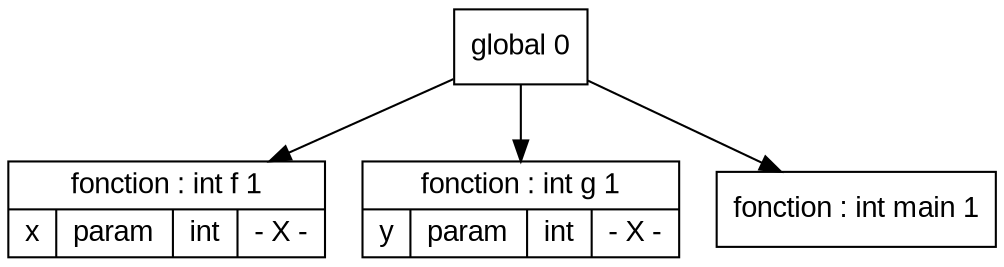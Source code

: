 digraph "tds"{

	node [fontname="Arial"];

	N1 [shape=record label="{ fonction : int f 1
	| { x | param | int | - X - }
	}"];

	N2 [shape=record label="{ fonction : int g 1
	| { y | param | int | - X - }
	}"];

	N3 [shape=record label="{ fonction : int main 1
	}"];

	N0 [shape=record label="{ global 0
	}"];


	N0 -> N1; 
	N0 -> N2; 
	N0 -> N3; 
}
